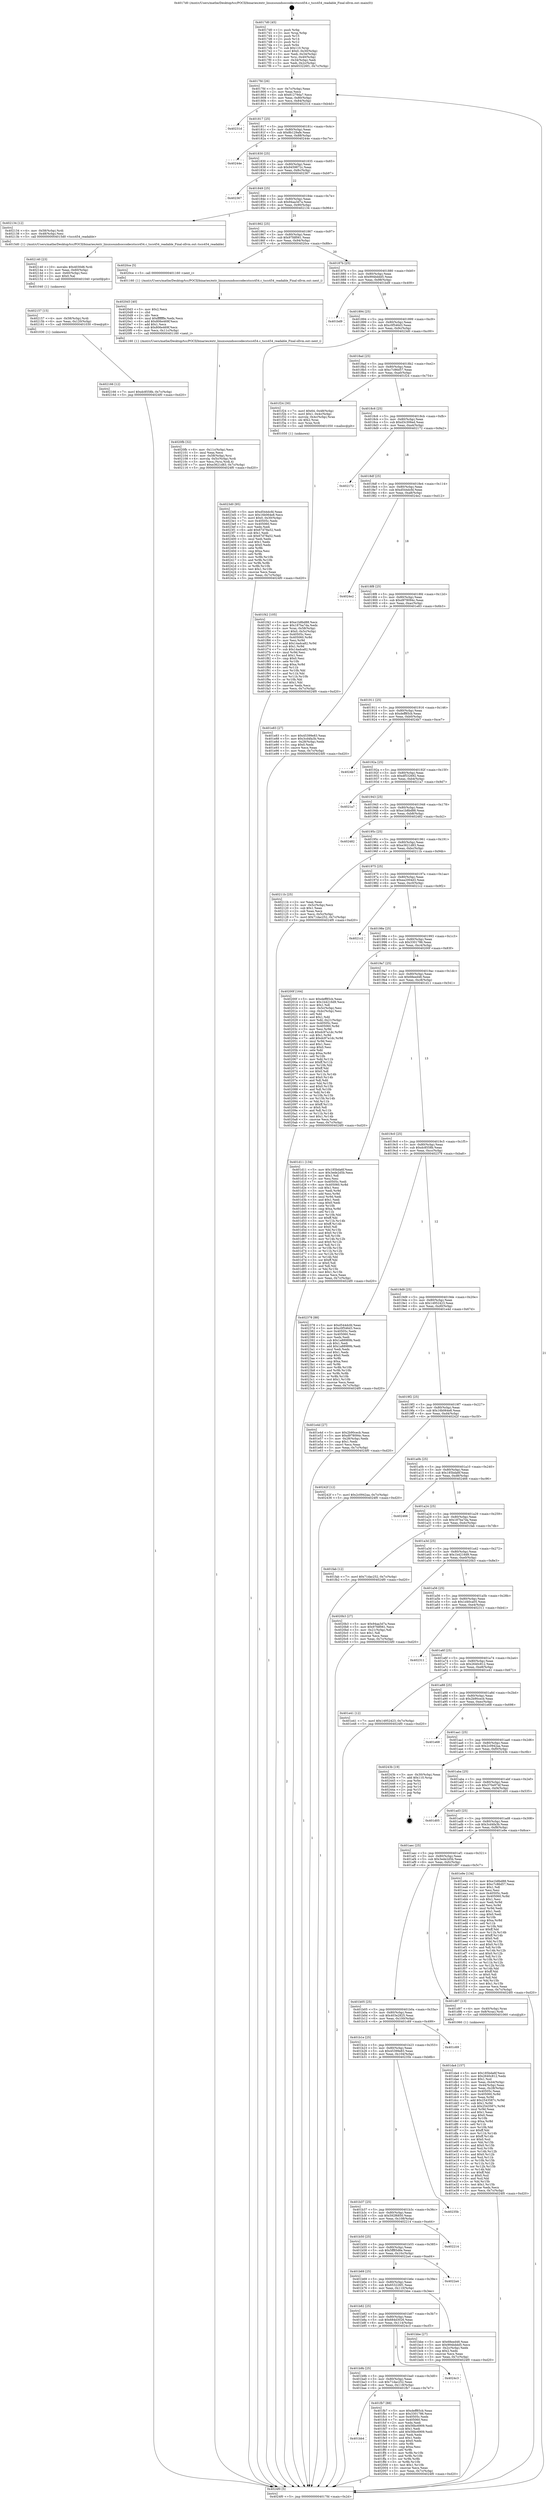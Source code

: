 digraph "0x4017d0" {
  label = "0x4017d0 (/mnt/c/Users/mathe/Desktop/tcc/POCII/binaries/extr_linuxsoundsoccodecstscs454.c_tscs454_readable_Final-ollvm.out::main(0))"
  labelloc = "t"
  node[shape=record]

  Entry [label="",width=0.3,height=0.3,shape=circle,fillcolor=black,style=filled]
  "0x4017fd" [label="{
     0x4017fd [26]\l
     | [instrs]\l
     &nbsp;&nbsp;0x4017fd \<+3\>: mov -0x7c(%rbp),%eax\l
     &nbsp;&nbsp;0x401800 \<+2\>: mov %eax,%ecx\l
     &nbsp;&nbsp;0x401802 \<+6\>: sub $0x81279da7,%ecx\l
     &nbsp;&nbsp;0x401808 \<+3\>: mov %eax,-0x80(%rbp)\l
     &nbsp;&nbsp;0x40180b \<+6\>: mov %ecx,-0x84(%rbp)\l
     &nbsp;&nbsp;0x401811 \<+6\>: je 000000000040231d \<main+0xb4d\>\l
  }"]
  "0x40231d" [label="{
     0x40231d\l
  }", style=dashed]
  "0x401817" [label="{
     0x401817 [25]\l
     | [instrs]\l
     &nbsp;&nbsp;0x401817 \<+5\>: jmp 000000000040181c \<main+0x4c\>\l
     &nbsp;&nbsp;0x40181c \<+3\>: mov -0x80(%rbp),%eax\l
     &nbsp;&nbsp;0x40181f \<+5\>: sub $0x8b129afe,%eax\l
     &nbsp;&nbsp;0x401824 \<+6\>: mov %eax,-0x88(%rbp)\l
     &nbsp;&nbsp;0x40182a \<+6\>: je 000000000040244e \<main+0xc7e\>\l
  }"]
  Exit [label="",width=0.3,height=0.3,shape=circle,fillcolor=black,style=filled,peripheries=2]
  "0x40244e" [label="{
     0x40244e\l
  }", style=dashed]
  "0x401830" [label="{
     0x401830 [25]\l
     | [instrs]\l
     &nbsp;&nbsp;0x401830 \<+5\>: jmp 0000000000401835 \<main+0x65\>\l
     &nbsp;&nbsp;0x401835 \<+3\>: mov -0x80(%rbp),%eax\l
     &nbsp;&nbsp;0x401838 \<+5\>: sub $0x9459872c,%eax\l
     &nbsp;&nbsp;0x40183d \<+6\>: mov %eax,-0x8c(%rbp)\l
     &nbsp;&nbsp;0x401843 \<+6\>: je 0000000000402367 \<main+0xb97\>\l
  }"]
  "0x402166" [label="{
     0x402166 [12]\l
     | [instrs]\l
     &nbsp;&nbsp;0x402166 \<+7\>: movl $0xdc8558b,-0x7c(%rbp)\l
     &nbsp;&nbsp;0x40216d \<+5\>: jmp 00000000004024f0 \<main+0xd20\>\l
  }"]
  "0x402367" [label="{
     0x402367\l
  }", style=dashed]
  "0x401849" [label="{
     0x401849 [25]\l
     | [instrs]\l
     &nbsp;&nbsp;0x401849 \<+5\>: jmp 000000000040184e \<main+0x7e\>\l
     &nbsp;&nbsp;0x40184e \<+3\>: mov -0x80(%rbp),%eax\l
     &nbsp;&nbsp;0x401851 \<+5\>: sub $0x94aa3d7a,%eax\l
     &nbsp;&nbsp;0x401856 \<+6\>: mov %eax,-0x90(%rbp)\l
     &nbsp;&nbsp;0x40185c \<+6\>: je 0000000000402134 \<main+0x964\>\l
  }"]
  "0x402157" [label="{
     0x402157 [15]\l
     | [instrs]\l
     &nbsp;&nbsp;0x402157 \<+4\>: mov -0x58(%rbp),%rdi\l
     &nbsp;&nbsp;0x40215b \<+6\>: mov %eax,-0x120(%rbp)\l
     &nbsp;&nbsp;0x402161 \<+5\>: call 0000000000401030 \<free@plt\>\l
     | [calls]\l
     &nbsp;&nbsp;0x401030 \{1\} (unknown)\l
  }"]
  "0x402134" [label="{
     0x402134 [12]\l
     | [instrs]\l
     &nbsp;&nbsp;0x402134 \<+4\>: mov -0x58(%rbp),%rdi\l
     &nbsp;&nbsp;0x402138 \<+3\>: mov -0x48(%rbp),%esi\l
     &nbsp;&nbsp;0x40213b \<+5\>: call 00000000004015d0 \<tscs454_readable\>\l
     | [calls]\l
     &nbsp;&nbsp;0x4015d0 \{1\} (/mnt/c/Users/mathe/Desktop/tcc/POCII/binaries/extr_linuxsoundsoccodecstscs454.c_tscs454_readable_Final-ollvm.out::tscs454_readable)\l
  }"]
  "0x401862" [label="{
     0x401862 [25]\l
     | [instrs]\l
     &nbsp;&nbsp;0x401862 \<+5\>: jmp 0000000000401867 \<main+0x97\>\l
     &nbsp;&nbsp;0x401867 \<+3\>: mov -0x80(%rbp),%eax\l
     &nbsp;&nbsp;0x40186a \<+5\>: sub $0x97fdf061,%eax\l
     &nbsp;&nbsp;0x40186f \<+6\>: mov %eax,-0x94(%rbp)\l
     &nbsp;&nbsp;0x401875 \<+6\>: je 00000000004020ce \<main+0x8fe\>\l
  }"]
  "0x402140" [label="{
     0x402140 [23]\l
     | [instrs]\l
     &nbsp;&nbsp;0x402140 \<+10\>: movabs $0x4030d6,%rdi\l
     &nbsp;&nbsp;0x40214a \<+3\>: mov %eax,-0x60(%rbp)\l
     &nbsp;&nbsp;0x40214d \<+3\>: mov -0x60(%rbp),%esi\l
     &nbsp;&nbsp;0x402150 \<+2\>: mov $0x0,%al\l
     &nbsp;&nbsp;0x402152 \<+5\>: call 0000000000401040 \<printf@plt\>\l
     | [calls]\l
     &nbsp;&nbsp;0x401040 \{1\} (unknown)\l
  }"]
  "0x4020ce" [label="{
     0x4020ce [5]\l
     | [instrs]\l
     &nbsp;&nbsp;0x4020ce \<+5\>: call 0000000000401160 \<next_i\>\l
     | [calls]\l
     &nbsp;&nbsp;0x401160 \{1\} (/mnt/c/Users/mathe/Desktop/tcc/POCII/binaries/extr_linuxsoundsoccodecstscs454.c_tscs454_readable_Final-ollvm.out::next_i)\l
  }"]
  "0x40187b" [label="{
     0x40187b [25]\l
     | [instrs]\l
     &nbsp;&nbsp;0x40187b \<+5\>: jmp 0000000000401880 \<main+0xb0\>\l
     &nbsp;&nbsp;0x401880 \<+3\>: mov -0x80(%rbp),%eax\l
     &nbsp;&nbsp;0x401883 \<+5\>: sub $0x994bddd5,%eax\l
     &nbsp;&nbsp;0x401888 \<+6\>: mov %eax,-0x98(%rbp)\l
     &nbsp;&nbsp;0x40188e \<+6\>: je 0000000000401bd9 \<main+0x409\>\l
  }"]
  "0x4020fb" [label="{
     0x4020fb [32]\l
     | [instrs]\l
     &nbsp;&nbsp;0x4020fb \<+6\>: mov -0x11c(%rbp),%ecx\l
     &nbsp;&nbsp;0x402101 \<+3\>: imul %eax,%ecx\l
     &nbsp;&nbsp;0x402104 \<+4\>: mov -0x58(%rbp),%rsi\l
     &nbsp;&nbsp;0x402108 \<+4\>: movslq -0x5c(%rbp),%rdi\l
     &nbsp;&nbsp;0x40210c \<+3\>: mov %ecx,(%rsi,%rdi,4)\l
     &nbsp;&nbsp;0x40210f \<+7\>: movl $0xe3621d83,-0x7c(%rbp)\l
     &nbsp;&nbsp;0x402116 \<+5\>: jmp 00000000004024f0 \<main+0xd20\>\l
  }"]
  "0x401bd9" [label="{
     0x401bd9\l
  }", style=dashed]
  "0x401894" [label="{
     0x401894 [25]\l
     | [instrs]\l
     &nbsp;&nbsp;0x401894 \<+5\>: jmp 0000000000401899 \<main+0xc9\>\l
     &nbsp;&nbsp;0x401899 \<+3\>: mov -0x80(%rbp),%eax\l
     &nbsp;&nbsp;0x40189c \<+5\>: sub $0xc0f546d3,%eax\l
     &nbsp;&nbsp;0x4018a1 \<+6\>: mov %eax,-0x9c(%rbp)\l
     &nbsp;&nbsp;0x4018a7 \<+6\>: je 00000000004023d0 \<main+0xc00\>\l
  }"]
  "0x4020d3" [label="{
     0x4020d3 [40]\l
     | [instrs]\l
     &nbsp;&nbsp;0x4020d3 \<+5\>: mov $0x2,%ecx\l
     &nbsp;&nbsp;0x4020d8 \<+1\>: cltd\l
     &nbsp;&nbsp;0x4020d9 \<+2\>: idiv %ecx\l
     &nbsp;&nbsp;0x4020db \<+6\>: imul $0xfffffffe,%edx,%ecx\l
     &nbsp;&nbsp;0x4020e1 \<+6\>: add $0x806e469f,%ecx\l
     &nbsp;&nbsp;0x4020e7 \<+3\>: add $0x1,%ecx\l
     &nbsp;&nbsp;0x4020ea \<+6\>: sub $0x806e469f,%ecx\l
     &nbsp;&nbsp;0x4020f0 \<+6\>: mov %ecx,-0x11c(%rbp)\l
     &nbsp;&nbsp;0x4020f6 \<+5\>: call 0000000000401160 \<next_i\>\l
     | [calls]\l
     &nbsp;&nbsp;0x401160 \{1\} (/mnt/c/Users/mathe/Desktop/tcc/POCII/binaries/extr_linuxsoundsoccodecstscs454.c_tscs454_readable_Final-ollvm.out::next_i)\l
  }"]
  "0x4023d0" [label="{
     0x4023d0 [95]\l
     | [instrs]\l
     &nbsp;&nbsp;0x4023d0 \<+5\>: mov $0xd544dcfd,%eax\l
     &nbsp;&nbsp;0x4023d5 \<+5\>: mov $0x16b064e8,%ecx\l
     &nbsp;&nbsp;0x4023da \<+7\>: movl $0x0,-0x30(%rbp)\l
     &nbsp;&nbsp;0x4023e1 \<+7\>: mov 0x40505c,%edx\l
     &nbsp;&nbsp;0x4023e8 \<+7\>: mov 0x405060,%esi\l
     &nbsp;&nbsp;0x4023ef \<+2\>: mov %edx,%edi\l
     &nbsp;&nbsp;0x4023f1 \<+6\>: add $0x67d78a52,%edi\l
     &nbsp;&nbsp;0x4023f7 \<+3\>: sub $0x1,%edi\l
     &nbsp;&nbsp;0x4023fa \<+6\>: sub $0x67d78a52,%edi\l
     &nbsp;&nbsp;0x402400 \<+3\>: imul %edi,%edx\l
     &nbsp;&nbsp;0x402403 \<+3\>: and $0x1,%edx\l
     &nbsp;&nbsp;0x402406 \<+3\>: cmp $0x0,%edx\l
     &nbsp;&nbsp;0x402409 \<+4\>: sete %r8b\l
     &nbsp;&nbsp;0x40240d \<+3\>: cmp $0xa,%esi\l
     &nbsp;&nbsp;0x402410 \<+4\>: setl %r9b\l
     &nbsp;&nbsp;0x402414 \<+3\>: mov %r8b,%r10b\l
     &nbsp;&nbsp;0x402417 \<+3\>: and %r9b,%r10b\l
     &nbsp;&nbsp;0x40241a \<+3\>: xor %r9b,%r8b\l
     &nbsp;&nbsp;0x40241d \<+3\>: or %r8b,%r10b\l
     &nbsp;&nbsp;0x402420 \<+4\>: test $0x1,%r10b\l
     &nbsp;&nbsp;0x402424 \<+3\>: cmovne %ecx,%eax\l
     &nbsp;&nbsp;0x402427 \<+3\>: mov %eax,-0x7c(%rbp)\l
     &nbsp;&nbsp;0x40242a \<+5\>: jmp 00000000004024f0 \<main+0xd20\>\l
  }"]
  "0x4018ad" [label="{
     0x4018ad [25]\l
     | [instrs]\l
     &nbsp;&nbsp;0x4018ad \<+5\>: jmp 00000000004018b2 \<main+0xe2\>\l
     &nbsp;&nbsp;0x4018b2 \<+3\>: mov -0x80(%rbp),%eax\l
     &nbsp;&nbsp;0x4018b5 \<+5\>: sub $0xc7c86d57,%eax\l
     &nbsp;&nbsp;0x4018ba \<+6\>: mov %eax,-0xa0(%rbp)\l
     &nbsp;&nbsp;0x4018c0 \<+6\>: je 0000000000401f24 \<main+0x754\>\l
  }"]
  "0x401bb4" [label="{
     0x401bb4\l
  }", style=dashed]
  "0x401f24" [label="{
     0x401f24 [30]\l
     | [instrs]\l
     &nbsp;&nbsp;0x401f24 \<+7\>: movl $0x64,-0x48(%rbp)\l
     &nbsp;&nbsp;0x401f2b \<+7\>: movl $0x1,-0x4c(%rbp)\l
     &nbsp;&nbsp;0x401f32 \<+4\>: movslq -0x4c(%rbp),%rax\l
     &nbsp;&nbsp;0x401f36 \<+4\>: shl $0x2,%rax\l
     &nbsp;&nbsp;0x401f3a \<+3\>: mov %rax,%rdi\l
     &nbsp;&nbsp;0x401f3d \<+5\>: call 0000000000401050 \<malloc@plt\>\l
     | [calls]\l
     &nbsp;&nbsp;0x401050 \{1\} (unknown)\l
  }"]
  "0x4018c6" [label="{
     0x4018c6 [25]\l
     | [instrs]\l
     &nbsp;&nbsp;0x4018c6 \<+5\>: jmp 00000000004018cb \<main+0xfb\>\l
     &nbsp;&nbsp;0x4018cb \<+3\>: mov -0x80(%rbp),%eax\l
     &nbsp;&nbsp;0x4018ce \<+5\>: sub $0xd3c306ed,%eax\l
     &nbsp;&nbsp;0x4018d3 \<+6\>: mov %eax,-0xa4(%rbp)\l
     &nbsp;&nbsp;0x4018d9 \<+6\>: je 0000000000402172 \<main+0x9a2\>\l
  }"]
  "0x401fb7" [label="{
     0x401fb7 [88]\l
     | [instrs]\l
     &nbsp;&nbsp;0x401fb7 \<+5\>: mov $0xdeff85cb,%eax\l
     &nbsp;&nbsp;0x401fbc \<+5\>: mov $0x3301786,%ecx\l
     &nbsp;&nbsp;0x401fc1 \<+7\>: mov 0x40505c,%edx\l
     &nbsp;&nbsp;0x401fc8 \<+7\>: mov 0x405060,%esi\l
     &nbsp;&nbsp;0x401fcf \<+2\>: mov %edx,%edi\l
     &nbsp;&nbsp;0x401fd1 \<+6\>: sub $0x56bc6909,%edi\l
     &nbsp;&nbsp;0x401fd7 \<+3\>: sub $0x1,%edi\l
     &nbsp;&nbsp;0x401fda \<+6\>: add $0x56bc6909,%edi\l
     &nbsp;&nbsp;0x401fe0 \<+3\>: imul %edi,%edx\l
     &nbsp;&nbsp;0x401fe3 \<+3\>: and $0x1,%edx\l
     &nbsp;&nbsp;0x401fe6 \<+3\>: cmp $0x0,%edx\l
     &nbsp;&nbsp;0x401fe9 \<+4\>: sete %r8b\l
     &nbsp;&nbsp;0x401fed \<+3\>: cmp $0xa,%esi\l
     &nbsp;&nbsp;0x401ff0 \<+4\>: setl %r9b\l
     &nbsp;&nbsp;0x401ff4 \<+3\>: mov %r8b,%r10b\l
     &nbsp;&nbsp;0x401ff7 \<+3\>: and %r9b,%r10b\l
     &nbsp;&nbsp;0x401ffa \<+3\>: xor %r9b,%r8b\l
     &nbsp;&nbsp;0x401ffd \<+3\>: or %r8b,%r10b\l
     &nbsp;&nbsp;0x402000 \<+4\>: test $0x1,%r10b\l
     &nbsp;&nbsp;0x402004 \<+3\>: cmovne %ecx,%eax\l
     &nbsp;&nbsp;0x402007 \<+3\>: mov %eax,-0x7c(%rbp)\l
     &nbsp;&nbsp;0x40200a \<+5\>: jmp 00000000004024f0 \<main+0xd20\>\l
  }"]
  "0x402172" [label="{
     0x402172\l
  }", style=dashed]
  "0x4018df" [label="{
     0x4018df [25]\l
     | [instrs]\l
     &nbsp;&nbsp;0x4018df \<+5\>: jmp 00000000004018e4 \<main+0x114\>\l
     &nbsp;&nbsp;0x4018e4 \<+3\>: mov -0x80(%rbp),%eax\l
     &nbsp;&nbsp;0x4018e7 \<+5\>: sub $0xd544dcfd,%eax\l
     &nbsp;&nbsp;0x4018ec \<+6\>: mov %eax,-0xa8(%rbp)\l
     &nbsp;&nbsp;0x4018f2 \<+6\>: je 00000000004024e2 \<main+0xd12\>\l
  }"]
  "0x401b9b" [label="{
     0x401b9b [25]\l
     | [instrs]\l
     &nbsp;&nbsp;0x401b9b \<+5\>: jmp 0000000000401ba0 \<main+0x3d0\>\l
     &nbsp;&nbsp;0x401ba0 \<+3\>: mov -0x80(%rbp),%eax\l
     &nbsp;&nbsp;0x401ba3 \<+5\>: sub $0x71dac252,%eax\l
     &nbsp;&nbsp;0x401ba8 \<+6\>: mov %eax,-0x118(%rbp)\l
     &nbsp;&nbsp;0x401bae \<+6\>: je 0000000000401fb7 \<main+0x7e7\>\l
  }"]
  "0x4024e2" [label="{
     0x4024e2\l
  }", style=dashed]
  "0x4018f8" [label="{
     0x4018f8 [25]\l
     | [instrs]\l
     &nbsp;&nbsp;0x4018f8 \<+5\>: jmp 00000000004018fd \<main+0x12d\>\l
     &nbsp;&nbsp;0x4018fd \<+3\>: mov -0x80(%rbp),%eax\l
     &nbsp;&nbsp;0x401900 \<+5\>: sub $0xd978094c,%eax\l
     &nbsp;&nbsp;0x401905 \<+6\>: mov %eax,-0xac(%rbp)\l
     &nbsp;&nbsp;0x40190b \<+6\>: je 0000000000401e83 \<main+0x6b3\>\l
  }"]
  "0x4024c3" [label="{
     0x4024c3\l
  }", style=dashed]
  "0x401e83" [label="{
     0x401e83 [27]\l
     | [instrs]\l
     &nbsp;&nbsp;0x401e83 \<+5\>: mov $0x45399e83,%eax\l
     &nbsp;&nbsp;0x401e88 \<+5\>: mov $0x3cd4fa3b,%ecx\l
     &nbsp;&nbsp;0x401e8d \<+3\>: mov -0x28(%rbp),%edx\l
     &nbsp;&nbsp;0x401e90 \<+3\>: cmp $0x0,%edx\l
     &nbsp;&nbsp;0x401e93 \<+3\>: cmove %ecx,%eax\l
     &nbsp;&nbsp;0x401e96 \<+3\>: mov %eax,-0x7c(%rbp)\l
     &nbsp;&nbsp;0x401e99 \<+5\>: jmp 00000000004024f0 \<main+0xd20\>\l
  }"]
  "0x401911" [label="{
     0x401911 [25]\l
     | [instrs]\l
     &nbsp;&nbsp;0x401911 \<+5\>: jmp 0000000000401916 \<main+0x146\>\l
     &nbsp;&nbsp;0x401916 \<+3\>: mov -0x80(%rbp),%eax\l
     &nbsp;&nbsp;0x401919 \<+5\>: sub $0xdeff85cb,%eax\l
     &nbsp;&nbsp;0x40191e \<+6\>: mov %eax,-0xb0(%rbp)\l
     &nbsp;&nbsp;0x401924 \<+6\>: je 00000000004024b7 \<main+0xce7\>\l
  }"]
  "0x401f42" [label="{
     0x401f42 [105]\l
     | [instrs]\l
     &nbsp;&nbsp;0x401f42 \<+5\>: mov $0xe1b8bd88,%ecx\l
     &nbsp;&nbsp;0x401f47 \<+5\>: mov $0x187ba7da,%edx\l
     &nbsp;&nbsp;0x401f4c \<+4\>: mov %rax,-0x58(%rbp)\l
     &nbsp;&nbsp;0x401f50 \<+7\>: movl $0x0,-0x5c(%rbp)\l
     &nbsp;&nbsp;0x401f57 \<+7\>: mov 0x40505c,%esi\l
     &nbsp;&nbsp;0x401f5e \<+8\>: mov 0x405060,%r8d\l
     &nbsp;&nbsp;0x401f66 \<+3\>: mov %esi,%r9d\l
     &nbsp;&nbsp;0x401f69 \<+7\>: add $0x14adca82,%r9d\l
     &nbsp;&nbsp;0x401f70 \<+4\>: sub $0x1,%r9d\l
     &nbsp;&nbsp;0x401f74 \<+7\>: sub $0x14adca82,%r9d\l
     &nbsp;&nbsp;0x401f7b \<+4\>: imul %r9d,%esi\l
     &nbsp;&nbsp;0x401f7f \<+3\>: and $0x1,%esi\l
     &nbsp;&nbsp;0x401f82 \<+3\>: cmp $0x0,%esi\l
     &nbsp;&nbsp;0x401f85 \<+4\>: sete %r10b\l
     &nbsp;&nbsp;0x401f89 \<+4\>: cmp $0xa,%r8d\l
     &nbsp;&nbsp;0x401f8d \<+4\>: setl %r11b\l
     &nbsp;&nbsp;0x401f91 \<+3\>: mov %r10b,%bl\l
     &nbsp;&nbsp;0x401f94 \<+3\>: and %r11b,%bl\l
     &nbsp;&nbsp;0x401f97 \<+3\>: xor %r11b,%r10b\l
     &nbsp;&nbsp;0x401f9a \<+3\>: or %r10b,%bl\l
     &nbsp;&nbsp;0x401f9d \<+3\>: test $0x1,%bl\l
     &nbsp;&nbsp;0x401fa0 \<+3\>: cmovne %edx,%ecx\l
     &nbsp;&nbsp;0x401fa3 \<+3\>: mov %ecx,-0x7c(%rbp)\l
     &nbsp;&nbsp;0x401fa6 \<+5\>: jmp 00000000004024f0 \<main+0xd20\>\l
  }"]
  "0x4024b7" [label="{
     0x4024b7\l
  }", style=dashed]
  "0x40192a" [label="{
     0x40192a [25]\l
     | [instrs]\l
     &nbsp;&nbsp;0x40192a \<+5\>: jmp 000000000040192f \<main+0x15f\>\l
     &nbsp;&nbsp;0x40192f \<+3\>: mov -0x80(%rbp),%eax\l
     &nbsp;&nbsp;0x401932 \<+5\>: sub $0xdf532692,%eax\l
     &nbsp;&nbsp;0x401937 \<+6\>: mov %eax,-0xb4(%rbp)\l
     &nbsp;&nbsp;0x40193d \<+6\>: je 00000000004021a7 \<main+0x9d7\>\l
  }"]
  "0x401da4" [label="{
     0x401da4 [157]\l
     | [instrs]\l
     &nbsp;&nbsp;0x401da4 \<+5\>: mov $0x185bda6f,%ecx\l
     &nbsp;&nbsp;0x401da9 \<+5\>: mov $0x2640c812,%edx\l
     &nbsp;&nbsp;0x401dae \<+3\>: mov $0x1,%sil\l
     &nbsp;&nbsp;0x401db1 \<+3\>: mov %eax,-0x44(%rbp)\l
     &nbsp;&nbsp;0x401db4 \<+3\>: mov -0x44(%rbp),%eax\l
     &nbsp;&nbsp;0x401db7 \<+3\>: mov %eax,-0x28(%rbp)\l
     &nbsp;&nbsp;0x401dba \<+7\>: mov 0x40505c,%eax\l
     &nbsp;&nbsp;0x401dc1 \<+8\>: mov 0x405060,%r8d\l
     &nbsp;&nbsp;0x401dc9 \<+3\>: mov %eax,%r9d\l
     &nbsp;&nbsp;0x401dcc \<+7\>: add $0x2543587c,%r9d\l
     &nbsp;&nbsp;0x401dd3 \<+4\>: sub $0x1,%r9d\l
     &nbsp;&nbsp;0x401dd7 \<+7\>: sub $0x2543587c,%r9d\l
     &nbsp;&nbsp;0x401dde \<+4\>: imul %r9d,%eax\l
     &nbsp;&nbsp;0x401de2 \<+3\>: and $0x1,%eax\l
     &nbsp;&nbsp;0x401de5 \<+3\>: cmp $0x0,%eax\l
     &nbsp;&nbsp;0x401de8 \<+4\>: sete %r10b\l
     &nbsp;&nbsp;0x401dec \<+4\>: cmp $0xa,%r8d\l
     &nbsp;&nbsp;0x401df0 \<+4\>: setl %r11b\l
     &nbsp;&nbsp;0x401df4 \<+3\>: mov %r10b,%bl\l
     &nbsp;&nbsp;0x401df7 \<+3\>: xor $0xff,%bl\l
     &nbsp;&nbsp;0x401dfa \<+3\>: mov %r11b,%r14b\l
     &nbsp;&nbsp;0x401dfd \<+4\>: xor $0xff,%r14b\l
     &nbsp;&nbsp;0x401e01 \<+4\>: xor $0x0,%sil\l
     &nbsp;&nbsp;0x401e05 \<+3\>: mov %bl,%r15b\l
     &nbsp;&nbsp;0x401e08 \<+4\>: and $0x0,%r15b\l
     &nbsp;&nbsp;0x401e0c \<+3\>: and %sil,%r10b\l
     &nbsp;&nbsp;0x401e0f \<+3\>: mov %r14b,%r12b\l
     &nbsp;&nbsp;0x401e12 \<+4\>: and $0x0,%r12b\l
     &nbsp;&nbsp;0x401e16 \<+3\>: and %sil,%r11b\l
     &nbsp;&nbsp;0x401e19 \<+3\>: or %r10b,%r15b\l
     &nbsp;&nbsp;0x401e1c \<+3\>: or %r11b,%r12b\l
     &nbsp;&nbsp;0x401e1f \<+3\>: xor %r12b,%r15b\l
     &nbsp;&nbsp;0x401e22 \<+3\>: or %r14b,%bl\l
     &nbsp;&nbsp;0x401e25 \<+3\>: xor $0xff,%bl\l
     &nbsp;&nbsp;0x401e28 \<+4\>: or $0x0,%sil\l
     &nbsp;&nbsp;0x401e2c \<+3\>: and %sil,%bl\l
     &nbsp;&nbsp;0x401e2f \<+3\>: or %bl,%r15b\l
     &nbsp;&nbsp;0x401e32 \<+4\>: test $0x1,%r15b\l
     &nbsp;&nbsp;0x401e36 \<+3\>: cmovne %edx,%ecx\l
     &nbsp;&nbsp;0x401e39 \<+3\>: mov %ecx,-0x7c(%rbp)\l
     &nbsp;&nbsp;0x401e3c \<+5\>: jmp 00000000004024f0 \<main+0xd20\>\l
  }"]
  "0x4021a7" [label="{
     0x4021a7\l
  }", style=dashed]
  "0x401943" [label="{
     0x401943 [25]\l
     | [instrs]\l
     &nbsp;&nbsp;0x401943 \<+5\>: jmp 0000000000401948 \<main+0x178\>\l
     &nbsp;&nbsp;0x401948 \<+3\>: mov -0x80(%rbp),%eax\l
     &nbsp;&nbsp;0x40194b \<+5\>: sub $0xe1b8bd88,%eax\l
     &nbsp;&nbsp;0x401950 \<+6\>: mov %eax,-0xb8(%rbp)\l
     &nbsp;&nbsp;0x401956 \<+6\>: je 0000000000402482 \<main+0xcb2\>\l
  }"]
  "0x4017d0" [label="{
     0x4017d0 [45]\l
     | [instrs]\l
     &nbsp;&nbsp;0x4017d0 \<+1\>: push %rbp\l
     &nbsp;&nbsp;0x4017d1 \<+3\>: mov %rsp,%rbp\l
     &nbsp;&nbsp;0x4017d4 \<+2\>: push %r15\l
     &nbsp;&nbsp;0x4017d6 \<+2\>: push %r14\l
     &nbsp;&nbsp;0x4017d8 \<+2\>: push %r12\l
     &nbsp;&nbsp;0x4017da \<+1\>: push %rbx\l
     &nbsp;&nbsp;0x4017db \<+7\>: sub $0x110,%rsp\l
     &nbsp;&nbsp;0x4017e2 \<+7\>: movl $0x0,-0x30(%rbp)\l
     &nbsp;&nbsp;0x4017e9 \<+3\>: mov %edi,-0x34(%rbp)\l
     &nbsp;&nbsp;0x4017ec \<+4\>: mov %rsi,-0x40(%rbp)\l
     &nbsp;&nbsp;0x4017f0 \<+3\>: mov -0x34(%rbp),%edi\l
     &nbsp;&nbsp;0x4017f3 \<+3\>: mov %edi,-0x2c(%rbp)\l
     &nbsp;&nbsp;0x4017f6 \<+7\>: movl $0x653226f1,-0x7c(%rbp)\l
  }"]
  "0x402482" [label="{
     0x402482\l
  }", style=dashed]
  "0x40195c" [label="{
     0x40195c [25]\l
     | [instrs]\l
     &nbsp;&nbsp;0x40195c \<+5\>: jmp 0000000000401961 \<main+0x191\>\l
     &nbsp;&nbsp;0x401961 \<+3\>: mov -0x80(%rbp),%eax\l
     &nbsp;&nbsp;0x401964 \<+5\>: sub $0xe3621d83,%eax\l
     &nbsp;&nbsp;0x401969 \<+6\>: mov %eax,-0xbc(%rbp)\l
     &nbsp;&nbsp;0x40196f \<+6\>: je 000000000040211b \<main+0x94b\>\l
  }"]
  "0x4024f0" [label="{
     0x4024f0 [5]\l
     | [instrs]\l
     &nbsp;&nbsp;0x4024f0 \<+5\>: jmp 00000000004017fd \<main+0x2d\>\l
  }"]
  "0x40211b" [label="{
     0x40211b [25]\l
     | [instrs]\l
     &nbsp;&nbsp;0x40211b \<+2\>: xor %eax,%eax\l
     &nbsp;&nbsp;0x40211d \<+3\>: mov -0x5c(%rbp),%ecx\l
     &nbsp;&nbsp;0x402120 \<+3\>: sub $0x1,%eax\l
     &nbsp;&nbsp;0x402123 \<+2\>: sub %eax,%ecx\l
     &nbsp;&nbsp;0x402125 \<+3\>: mov %ecx,-0x5c(%rbp)\l
     &nbsp;&nbsp;0x402128 \<+7\>: movl $0x71dac252,-0x7c(%rbp)\l
     &nbsp;&nbsp;0x40212f \<+5\>: jmp 00000000004024f0 \<main+0xd20\>\l
  }"]
  "0x401975" [label="{
     0x401975 [25]\l
     | [instrs]\l
     &nbsp;&nbsp;0x401975 \<+5\>: jmp 000000000040197a \<main+0x1aa\>\l
     &nbsp;&nbsp;0x40197a \<+3\>: mov -0x80(%rbp),%eax\l
     &nbsp;&nbsp;0x40197d \<+5\>: sub $0xea2004d3,%eax\l
     &nbsp;&nbsp;0x401982 \<+6\>: mov %eax,-0xc0(%rbp)\l
     &nbsp;&nbsp;0x401988 \<+6\>: je 00000000004021c2 \<main+0x9f2\>\l
  }"]
  "0x401b82" [label="{
     0x401b82 [25]\l
     | [instrs]\l
     &nbsp;&nbsp;0x401b82 \<+5\>: jmp 0000000000401b87 \<main+0x3b7\>\l
     &nbsp;&nbsp;0x401b87 \<+3\>: mov -0x80(%rbp),%eax\l
     &nbsp;&nbsp;0x401b8a \<+5\>: sub $0x684d3026,%eax\l
     &nbsp;&nbsp;0x401b8f \<+6\>: mov %eax,-0x114(%rbp)\l
     &nbsp;&nbsp;0x401b95 \<+6\>: je 00000000004024c3 \<main+0xcf3\>\l
  }"]
  "0x4021c2" [label="{
     0x4021c2\l
  }", style=dashed]
  "0x40198e" [label="{
     0x40198e [25]\l
     | [instrs]\l
     &nbsp;&nbsp;0x40198e \<+5\>: jmp 0000000000401993 \<main+0x1c3\>\l
     &nbsp;&nbsp;0x401993 \<+3\>: mov -0x80(%rbp),%eax\l
     &nbsp;&nbsp;0x401996 \<+5\>: sub $0x3301786,%eax\l
     &nbsp;&nbsp;0x40199b \<+6\>: mov %eax,-0xc4(%rbp)\l
     &nbsp;&nbsp;0x4019a1 \<+6\>: je 000000000040200f \<main+0x83f\>\l
  }"]
  "0x401bbe" [label="{
     0x401bbe [27]\l
     | [instrs]\l
     &nbsp;&nbsp;0x401bbe \<+5\>: mov $0x68eed48,%eax\l
     &nbsp;&nbsp;0x401bc3 \<+5\>: mov $0x994bddd5,%ecx\l
     &nbsp;&nbsp;0x401bc8 \<+3\>: mov -0x2c(%rbp),%edx\l
     &nbsp;&nbsp;0x401bcb \<+3\>: cmp $0x2,%edx\l
     &nbsp;&nbsp;0x401bce \<+3\>: cmovne %ecx,%eax\l
     &nbsp;&nbsp;0x401bd1 \<+3\>: mov %eax,-0x7c(%rbp)\l
     &nbsp;&nbsp;0x401bd4 \<+5\>: jmp 00000000004024f0 \<main+0xd20\>\l
  }"]
  "0x40200f" [label="{
     0x40200f [164]\l
     | [instrs]\l
     &nbsp;&nbsp;0x40200f \<+5\>: mov $0xdeff85cb,%eax\l
     &nbsp;&nbsp;0x402014 \<+5\>: mov $0x1b4216d9,%ecx\l
     &nbsp;&nbsp;0x402019 \<+2\>: mov $0x1,%dl\l
     &nbsp;&nbsp;0x40201b \<+3\>: mov -0x5c(%rbp),%esi\l
     &nbsp;&nbsp;0x40201e \<+3\>: cmp -0x4c(%rbp),%esi\l
     &nbsp;&nbsp;0x402021 \<+4\>: setl %dil\l
     &nbsp;&nbsp;0x402025 \<+4\>: and $0x1,%dil\l
     &nbsp;&nbsp;0x402029 \<+4\>: mov %dil,-0x21(%rbp)\l
     &nbsp;&nbsp;0x40202d \<+7\>: mov 0x40505c,%esi\l
     &nbsp;&nbsp;0x402034 \<+8\>: mov 0x405060,%r8d\l
     &nbsp;&nbsp;0x40203c \<+3\>: mov %esi,%r9d\l
     &nbsp;&nbsp;0x40203f \<+7\>: sub $0xdc97a1dc,%r9d\l
     &nbsp;&nbsp;0x402046 \<+4\>: sub $0x1,%r9d\l
     &nbsp;&nbsp;0x40204a \<+7\>: add $0xdc97a1dc,%r9d\l
     &nbsp;&nbsp;0x402051 \<+4\>: imul %r9d,%esi\l
     &nbsp;&nbsp;0x402055 \<+3\>: and $0x1,%esi\l
     &nbsp;&nbsp;0x402058 \<+3\>: cmp $0x0,%esi\l
     &nbsp;&nbsp;0x40205b \<+4\>: sete %dil\l
     &nbsp;&nbsp;0x40205f \<+4\>: cmp $0xa,%r8d\l
     &nbsp;&nbsp;0x402063 \<+4\>: setl %r10b\l
     &nbsp;&nbsp;0x402067 \<+3\>: mov %dil,%r11b\l
     &nbsp;&nbsp;0x40206a \<+4\>: xor $0xff,%r11b\l
     &nbsp;&nbsp;0x40206e \<+3\>: mov %r10b,%bl\l
     &nbsp;&nbsp;0x402071 \<+3\>: xor $0xff,%bl\l
     &nbsp;&nbsp;0x402074 \<+3\>: xor $0x0,%dl\l
     &nbsp;&nbsp;0x402077 \<+3\>: mov %r11b,%r14b\l
     &nbsp;&nbsp;0x40207a \<+4\>: and $0x0,%r14b\l
     &nbsp;&nbsp;0x40207e \<+3\>: and %dl,%dil\l
     &nbsp;&nbsp;0x402081 \<+3\>: mov %bl,%r15b\l
     &nbsp;&nbsp;0x402084 \<+4\>: and $0x0,%r15b\l
     &nbsp;&nbsp;0x402088 \<+3\>: and %dl,%r10b\l
     &nbsp;&nbsp;0x40208b \<+3\>: or %dil,%r14b\l
     &nbsp;&nbsp;0x40208e \<+3\>: or %r10b,%r15b\l
     &nbsp;&nbsp;0x402091 \<+3\>: xor %r15b,%r14b\l
     &nbsp;&nbsp;0x402094 \<+3\>: or %bl,%r11b\l
     &nbsp;&nbsp;0x402097 \<+4\>: xor $0xff,%r11b\l
     &nbsp;&nbsp;0x40209b \<+3\>: or $0x0,%dl\l
     &nbsp;&nbsp;0x40209e \<+3\>: and %dl,%r11b\l
     &nbsp;&nbsp;0x4020a1 \<+3\>: or %r11b,%r14b\l
     &nbsp;&nbsp;0x4020a4 \<+4\>: test $0x1,%r14b\l
     &nbsp;&nbsp;0x4020a8 \<+3\>: cmovne %ecx,%eax\l
     &nbsp;&nbsp;0x4020ab \<+3\>: mov %eax,-0x7c(%rbp)\l
     &nbsp;&nbsp;0x4020ae \<+5\>: jmp 00000000004024f0 \<main+0xd20\>\l
  }"]
  "0x4019a7" [label="{
     0x4019a7 [25]\l
     | [instrs]\l
     &nbsp;&nbsp;0x4019a7 \<+5\>: jmp 00000000004019ac \<main+0x1dc\>\l
     &nbsp;&nbsp;0x4019ac \<+3\>: mov -0x80(%rbp),%eax\l
     &nbsp;&nbsp;0x4019af \<+5\>: sub $0x68eed48,%eax\l
     &nbsp;&nbsp;0x4019b4 \<+6\>: mov %eax,-0xc8(%rbp)\l
     &nbsp;&nbsp;0x4019ba \<+6\>: je 0000000000401d11 \<main+0x541\>\l
  }"]
  "0x401b69" [label="{
     0x401b69 [25]\l
     | [instrs]\l
     &nbsp;&nbsp;0x401b69 \<+5\>: jmp 0000000000401b6e \<main+0x39e\>\l
     &nbsp;&nbsp;0x401b6e \<+3\>: mov -0x80(%rbp),%eax\l
     &nbsp;&nbsp;0x401b71 \<+5\>: sub $0x653226f1,%eax\l
     &nbsp;&nbsp;0x401b76 \<+6\>: mov %eax,-0x110(%rbp)\l
     &nbsp;&nbsp;0x401b7c \<+6\>: je 0000000000401bbe \<main+0x3ee\>\l
  }"]
  "0x401d11" [label="{
     0x401d11 [134]\l
     | [instrs]\l
     &nbsp;&nbsp;0x401d11 \<+5\>: mov $0x185bda6f,%eax\l
     &nbsp;&nbsp;0x401d16 \<+5\>: mov $0x3ede2d5b,%ecx\l
     &nbsp;&nbsp;0x401d1b \<+2\>: mov $0x1,%dl\l
     &nbsp;&nbsp;0x401d1d \<+2\>: xor %esi,%esi\l
     &nbsp;&nbsp;0x401d1f \<+7\>: mov 0x40505c,%edi\l
     &nbsp;&nbsp;0x401d26 \<+8\>: mov 0x405060,%r8d\l
     &nbsp;&nbsp;0x401d2e \<+3\>: sub $0x1,%esi\l
     &nbsp;&nbsp;0x401d31 \<+3\>: mov %edi,%r9d\l
     &nbsp;&nbsp;0x401d34 \<+3\>: add %esi,%r9d\l
     &nbsp;&nbsp;0x401d37 \<+4\>: imul %r9d,%edi\l
     &nbsp;&nbsp;0x401d3b \<+3\>: and $0x1,%edi\l
     &nbsp;&nbsp;0x401d3e \<+3\>: cmp $0x0,%edi\l
     &nbsp;&nbsp;0x401d41 \<+4\>: sete %r10b\l
     &nbsp;&nbsp;0x401d45 \<+4\>: cmp $0xa,%r8d\l
     &nbsp;&nbsp;0x401d49 \<+4\>: setl %r11b\l
     &nbsp;&nbsp;0x401d4d \<+3\>: mov %r10b,%bl\l
     &nbsp;&nbsp;0x401d50 \<+3\>: xor $0xff,%bl\l
     &nbsp;&nbsp;0x401d53 \<+3\>: mov %r11b,%r14b\l
     &nbsp;&nbsp;0x401d56 \<+4\>: xor $0xff,%r14b\l
     &nbsp;&nbsp;0x401d5a \<+3\>: xor $0x0,%dl\l
     &nbsp;&nbsp;0x401d5d \<+3\>: mov %bl,%r15b\l
     &nbsp;&nbsp;0x401d60 \<+4\>: and $0x0,%r15b\l
     &nbsp;&nbsp;0x401d64 \<+3\>: and %dl,%r10b\l
     &nbsp;&nbsp;0x401d67 \<+3\>: mov %r14b,%r12b\l
     &nbsp;&nbsp;0x401d6a \<+4\>: and $0x0,%r12b\l
     &nbsp;&nbsp;0x401d6e \<+3\>: and %dl,%r11b\l
     &nbsp;&nbsp;0x401d71 \<+3\>: or %r10b,%r15b\l
     &nbsp;&nbsp;0x401d74 \<+3\>: or %r11b,%r12b\l
     &nbsp;&nbsp;0x401d77 \<+3\>: xor %r12b,%r15b\l
     &nbsp;&nbsp;0x401d7a \<+3\>: or %r14b,%bl\l
     &nbsp;&nbsp;0x401d7d \<+3\>: xor $0xff,%bl\l
     &nbsp;&nbsp;0x401d80 \<+3\>: or $0x0,%dl\l
     &nbsp;&nbsp;0x401d83 \<+2\>: and %dl,%bl\l
     &nbsp;&nbsp;0x401d85 \<+3\>: or %bl,%r15b\l
     &nbsp;&nbsp;0x401d88 \<+4\>: test $0x1,%r15b\l
     &nbsp;&nbsp;0x401d8c \<+3\>: cmovne %ecx,%eax\l
     &nbsp;&nbsp;0x401d8f \<+3\>: mov %eax,-0x7c(%rbp)\l
     &nbsp;&nbsp;0x401d92 \<+5\>: jmp 00000000004024f0 \<main+0xd20\>\l
  }"]
  "0x4019c0" [label="{
     0x4019c0 [25]\l
     | [instrs]\l
     &nbsp;&nbsp;0x4019c0 \<+5\>: jmp 00000000004019c5 \<main+0x1f5\>\l
     &nbsp;&nbsp;0x4019c5 \<+3\>: mov -0x80(%rbp),%eax\l
     &nbsp;&nbsp;0x4019c8 \<+5\>: sub $0xdc8558b,%eax\l
     &nbsp;&nbsp;0x4019cd \<+6\>: mov %eax,-0xcc(%rbp)\l
     &nbsp;&nbsp;0x4019d3 \<+6\>: je 0000000000402378 \<main+0xba8\>\l
  }"]
  "0x4022a4" [label="{
     0x4022a4\l
  }", style=dashed]
  "0x402378" [label="{
     0x402378 [88]\l
     | [instrs]\l
     &nbsp;&nbsp;0x402378 \<+5\>: mov $0xd544dcfd,%eax\l
     &nbsp;&nbsp;0x40237d \<+5\>: mov $0xc0f546d3,%ecx\l
     &nbsp;&nbsp;0x402382 \<+7\>: mov 0x40505c,%edx\l
     &nbsp;&nbsp;0x402389 \<+7\>: mov 0x405060,%esi\l
     &nbsp;&nbsp;0x402390 \<+2\>: mov %edx,%edi\l
     &nbsp;&nbsp;0x402392 \<+6\>: sub $0x1a88989b,%edi\l
     &nbsp;&nbsp;0x402398 \<+3\>: sub $0x1,%edi\l
     &nbsp;&nbsp;0x40239b \<+6\>: add $0x1a88989b,%edi\l
     &nbsp;&nbsp;0x4023a1 \<+3\>: imul %edi,%edx\l
     &nbsp;&nbsp;0x4023a4 \<+3\>: and $0x1,%edx\l
     &nbsp;&nbsp;0x4023a7 \<+3\>: cmp $0x0,%edx\l
     &nbsp;&nbsp;0x4023aa \<+4\>: sete %r8b\l
     &nbsp;&nbsp;0x4023ae \<+3\>: cmp $0xa,%esi\l
     &nbsp;&nbsp;0x4023b1 \<+4\>: setl %r9b\l
     &nbsp;&nbsp;0x4023b5 \<+3\>: mov %r8b,%r10b\l
     &nbsp;&nbsp;0x4023b8 \<+3\>: and %r9b,%r10b\l
     &nbsp;&nbsp;0x4023bb \<+3\>: xor %r9b,%r8b\l
     &nbsp;&nbsp;0x4023be \<+3\>: or %r8b,%r10b\l
     &nbsp;&nbsp;0x4023c1 \<+4\>: test $0x1,%r10b\l
     &nbsp;&nbsp;0x4023c5 \<+3\>: cmovne %ecx,%eax\l
     &nbsp;&nbsp;0x4023c8 \<+3\>: mov %eax,-0x7c(%rbp)\l
     &nbsp;&nbsp;0x4023cb \<+5\>: jmp 00000000004024f0 \<main+0xd20\>\l
  }"]
  "0x4019d9" [label="{
     0x4019d9 [25]\l
     | [instrs]\l
     &nbsp;&nbsp;0x4019d9 \<+5\>: jmp 00000000004019de \<main+0x20e\>\l
     &nbsp;&nbsp;0x4019de \<+3\>: mov -0x80(%rbp),%eax\l
     &nbsp;&nbsp;0x4019e1 \<+5\>: sub $0x14952423,%eax\l
     &nbsp;&nbsp;0x4019e6 \<+6\>: mov %eax,-0xd0(%rbp)\l
     &nbsp;&nbsp;0x4019ec \<+6\>: je 0000000000401e4d \<main+0x67d\>\l
  }"]
  "0x401b50" [label="{
     0x401b50 [25]\l
     | [instrs]\l
     &nbsp;&nbsp;0x401b50 \<+5\>: jmp 0000000000401b55 \<main+0x385\>\l
     &nbsp;&nbsp;0x401b55 \<+3\>: mov -0x80(%rbp),%eax\l
     &nbsp;&nbsp;0x401b58 \<+5\>: sub $0x5ff85d6e,%eax\l
     &nbsp;&nbsp;0x401b5d \<+6\>: mov %eax,-0x10c(%rbp)\l
     &nbsp;&nbsp;0x401b63 \<+6\>: je 00000000004022a4 \<main+0xad4\>\l
  }"]
  "0x401e4d" [label="{
     0x401e4d [27]\l
     | [instrs]\l
     &nbsp;&nbsp;0x401e4d \<+5\>: mov $0x2b90cecb,%eax\l
     &nbsp;&nbsp;0x401e52 \<+5\>: mov $0xd978094c,%ecx\l
     &nbsp;&nbsp;0x401e57 \<+3\>: mov -0x28(%rbp),%edx\l
     &nbsp;&nbsp;0x401e5a \<+3\>: cmp $0x1,%edx\l
     &nbsp;&nbsp;0x401e5d \<+3\>: cmovl %ecx,%eax\l
     &nbsp;&nbsp;0x401e60 \<+3\>: mov %eax,-0x7c(%rbp)\l
     &nbsp;&nbsp;0x401e63 \<+5\>: jmp 00000000004024f0 \<main+0xd20\>\l
  }"]
  "0x4019f2" [label="{
     0x4019f2 [25]\l
     | [instrs]\l
     &nbsp;&nbsp;0x4019f2 \<+5\>: jmp 00000000004019f7 \<main+0x227\>\l
     &nbsp;&nbsp;0x4019f7 \<+3\>: mov -0x80(%rbp),%eax\l
     &nbsp;&nbsp;0x4019fa \<+5\>: sub $0x16b064e8,%eax\l
     &nbsp;&nbsp;0x4019ff \<+6\>: mov %eax,-0xd4(%rbp)\l
     &nbsp;&nbsp;0x401a05 \<+6\>: je 000000000040242f \<main+0xc5f\>\l
  }"]
  "0x402214" [label="{
     0x402214\l
  }", style=dashed]
  "0x40242f" [label="{
     0x40242f [12]\l
     | [instrs]\l
     &nbsp;&nbsp;0x40242f \<+7\>: movl $0x2c0942aa,-0x7c(%rbp)\l
     &nbsp;&nbsp;0x402436 \<+5\>: jmp 00000000004024f0 \<main+0xd20\>\l
  }"]
  "0x401a0b" [label="{
     0x401a0b [25]\l
     | [instrs]\l
     &nbsp;&nbsp;0x401a0b \<+5\>: jmp 0000000000401a10 \<main+0x240\>\l
     &nbsp;&nbsp;0x401a10 \<+3\>: mov -0x80(%rbp),%eax\l
     &nbsp;&nbsp;0x401a13 \<+5\>: sub $0x185bda6f,%eax\l
     &nbsp;&nbsp;0x401a18 \<+6\>: mov %eax,-0xd8(%rbp)\l
     &nbsp;&nbsp;0x401a1e \<+6\>: je 0000000000402466 \<main+0xc96\>\l
  }"]
  "0x401b37" [label="{
     0x401b37 [25]\l
     | [instrs]\l
     &nbsp;&nbsp;0x401b37 \<+5\>: jmp 0000000000401b3c \<main+0x36c\>\l
     &nbsp;&nbsp;0x401b3c \<+3\>: mov -0x80(%rbp),%eax\l
     &nbsp;&nbsp;0x401b3f \<+5\>: sub $0x592f6850,%eax\l
     &nbsp;&nbsp;0x401b44 \<+6\>: mov %eax,-0x108(%rbp)\l
     &nbsp;&nbsp;0x401b4a \<+6\>: je 0000000000402214 \<main+0xa44\>\l
  }"]
  "0x402466" [label="{
     0x402466\l
  }", style=dashed]
  "0x401a24" [label="{
     0x401a24 [25]\l
     | [instrs]\l
     &nbsp;&nbsp;0x401a24 \<+5\>: jmp 0000000000401a29 \<main+0x259\>\l
     &nbsp;&nbsp;0x401a29 \<+3\>: mov -0x80(%rbp),%eax\l
     &nbsp;&nbsp;0x401a2c \<+5\>: sub $0x187ba7da,%eax\l
     &nbsp;&nbsp;0x401a31 \<+6\>: mov %eax,-0xdc(%rbp)\l
     &nbsp;&nbsp;0x401a37 \<+6\>: je 0000000000401fab \<main+0x7db\>\l
  }"]
  "0x40235b" [label="{
     0x40235b\l
  }", style=dashed]
  "0x401fab" [label="{
     0x401fab [12]\l
     | [instrs]\l
     &nbsp;&nbsp;0x401fab \<+7\>: movl $0x71dac252,-0x7c(%rbp)\l
     &nbsp;&nbsp;0x401fb2 \<+5\>: jmp 00000000004024f0 \<main+0xd20\>\l
  }"]
  "0x401a3d" [label="{
     0x401a3d [25]\l
     | [instrs]\l
     &nbsp;&nbsp;0x401a3d \<+5\>: jmp 0000000000401a42 \<main+0x272\>\l
     &nbsp;&nbsp;0x401a42 \<+3\>: mov -0x80(%rbp),%eax\l
     &nbsp;&nbsp;0x401a45 \<+5\>: sub $0x1b4216d9,%eax\l
     &nbsp;&nbsp;0x401a4a \<+6\>: mov %eax,-0xe0(%rbp)\l
     &nbsp;&nbsp;0x401a50 \<+6\>: je 00000000004020b3 \<main+0x8e3\>\l
  }"]
  "0x401b1e" [label="{
     0x401b1e [25]\l
     | [instrs]\l
     &nbsp;&nbsp;0x401b1e \<+5\>: jmp 0000000000401b23 \<main+0x353\>\l
     &nbsp;&nbsp;0x401b23 \<+3\>: mov -0x80(%rbp),%eax\l
     &nbsp;&nbsp;0x401b26 \<+5\>: sub $0x45399e83,%eax\l
     &nbsp;&nbsp;0x401b2b \<+6\>: mov %eax,-0x104(%rbp)\l
     &nbsp;&nbsp;0x401b31 \<+6\>: je 000000000040235b \<main+0xb8b\>\l
  }"]
  "0x4020b3" [label="{
     0x4020b3 [27]\l
     | [instrs]\l
     &nbsp;&nbsp;0x4020b3 \<+5\>: mov $0x94aa3d7a,%eax\l
     &nbsp;&nbsp;0x4020b8 \<+5\>: mov $0x97fdf061,%ecx\l
     &nbsp;&nbsp;0x4020bd \<+3\>: mov -0x21(%rbp),%dl\l
     &nbsp;&nbsp;0x4020c0 \<+3\>: test $0x1,%dl\l
     &nbsp;&nbsp;0x4020c3 \<+3\>: cmovne %ecx,%eax\l
     &nbsp;&nbsp;0x4020c6 \<+3\>: mov %eax,-0x7c(%rbp)\l
     &nbsp;&nbsp;0x4020c9 \<+5\>: jmp 00000000004024f0 \<main+0xd20\>\l
  }"]
  "0x401a56" [label="{
     0x401a56 [25]\l
     | [instrs]\l
     &nbsp;&nbsp;0x401a56 \<+5\>: jmp 0000000000401a5b \<main+0x28b\>\l
     &nbsp;&nbsp;0x401a5b \<+3\>: mov -0x80(%rbp),%eax\l
     &nbsp;&nbsp;0x401a5e \<+5\>: sub $0x1d40ca05,%eax\l
     &nbsp;&nbsp;0x401a63 \<+6\>: mov %eax,-0xe4(%rbp)\l
     &nbsp;&nbsp;0x401a69 \<+6\>: je 0000000000402311 \<main+0xb41\>\l
  }"]
  "0x401c69" [label="{
     0x401c69\l
  }", style=dashed]
  "0x402311" [label="{
     0x402311\l
  }", style=dashed]
  "0x401a6f" [label="{
     0x401a6f [25]\l
     | [instrs]\l
     &nbsp;&nbsp;0x401a6f \<+5\>: jmp 0000000000401a74 \<main+0x2a4\>\l
     &nbsp;&nbsp;0x401a74 \<+3\>: mov -0x80(%rbp),%eax\l
     &nbsp;&nbsp;0x401a77 \<+5\>: sub $0x2640c812,%eax\l
     &nbsp;&nbsp;0x401a7c \<+6\>: mov %eax,-0xe8(%rbp)\l
     &nbsp;&nbsp;0x401a82 \<+6\>: je 0000000000401e41 \<main+0x671\>\l
  }"]
  "0x401b05" [label="{
     0x401b05 [25]\l
     | [instrs]\l
     &nbsp;&nbsp;0x401b05 \<+5\>: jmp 0000000000401b0a \<main+0x33a\>\l
     &nbsp;&nbsp;0x401b0a \<+3\>: mov -0x80(%rbp),%eax\l
     &nbsp;&nbsp;0x401b0d \<+5\>: sub $0x403e2825,%eax\l
     &nbsp;&nbsp;0x401b12 \<+6\>: mov %eax,-0x100(%rbp)\l
     &nbsp;&nbsp;0x401b18 \<+6\>: je 0000000000401c69 \<main+0x499\>\l
  }"]
  "0x401e41" [label="{
     0x401e41 [12]\l
     | [instrs]\l
     &nbsp;&nbsp;0x401e41 \<+7\>: movl $0x14952423,-0x7c(%rbp)\l
     &nbsp;&nbsp;0x401e48 \<+5\>: jmp 00000000004024f0 \<main+0xd20\>\l
  }"]
  "0x401a88" [label="{
     0x401a88 [25]\l
     | [instrs]\l
     &nbsp;&nbsp;0x401a88 \<+5\>: jmp 0000000000401a8d \<main+0x2bd\>\l
     &nbsp;&nbsp;0x401a8d \<+3\>: mov -0x80(%rbp),%eax\l
     &nbsp;&nbsp;0x401a90 \<+5\>: sub $0x2b90cecb,%eax\l
     &nbsp;&nbsp;0x401a95 \<+6\>: mov %eax,-0xec(%rbp)\l
     &nbsp;&nbsp;0x401a9b \<+6\>: je 0000000000401e68 \<main+0x698\>\l
  }"]
  "0x401d97" [label="{
     0x401d97 [13]\l
     | [instrs]\l
     &nbsp;&nbsp;0x401d97 \<+4\>: mov -0x40(%rbp),%rax\l
     &nbsp;&nbsp;0x401d9b \<+4\>: mov 0x8(%rax),%rdi\l
     &nbsp;&nbsp;0x401d9f \<+5\>: call 0000000000401060 \<atoi@plt\>\l
     | [calls]\l
     &nbsp;&nbsp;0x401060 \{1\} (unknown)\l
  }"]
  "0x401e68" [label="{
     0x401e68\l
  }", style=dashed]
  "0x401aa1" [label="{
     0x401aa1 [25]\l
     | [instrs]\l
     &nbsp;&nbsp;0x401aa1 \<+5\>: jmp 0000000000401aa6 \<main+0x2d6\>\l
     &nbsp;&nbsp;0x401aa6 \<+3\>: mov -0x80(%rbp),%eax\l
     &nbsp;&nbsp;0x401aa9 \<+5\>: sub $0x2c0942aa,%eax\l
     &nbsp;&nbsp;0x401aae \<+6\>: mov %eax,-0xf0(%rbp)\l
     &nbsp;&nbsp;0x401ab4 \<+6\>: je 000000000040243b \<main+0xc6b\>\l
  }"]
  "0x401aec" [label="{
     0x401aec [25]\l
     | [instrs]\l
     &nbsp;&nbsp;0x401aec \<+5\>: jmp 0000000000401af1 \<main+0x321\>\l
     &nbsp;&nbsp;0x401af1 \<+3\>: mov -0x80(%rbp),%eax\l
     &nbsp;&nbsp;0x401af4 \<+5\>: sub $0x3ede2d5b,%eax\l
     &nbsp;&nbsp;0x401af9 \<+6\>: mov %eax,-0xfc(%rbp)\l
     &nbsp;&nbsp;0x401aff \<+6\>: je 0000000000401d97 \<main+0x5c7\>\l
  }"]
  "0x40243b" [label="{
     0x40243b [19]\l
     | [instrs]\l
     &nbsp;&nbsp;0x40243b \<+3\>: mov -0x30(%rbp),%eax\l
     &nbsp;&nbsp;0x40243e \<+7\>: add $0x110,%rsp\l
     &nbsp;&nbsp;0x402445 \<+1\>: pop %rbx\l
     &nbsp;&nbsp;0x402446 \<+2\>: pop %r12\l
     &nbsp;&nbsp;0x402448 \<+2\>: pop %r14\l
     &nbsp;&nbsp;0x40244a \<+2\>: pop %r15\l
     &nbsp;&nbsp;0x40244c \<+1\>: pop %rbp\l
     &nbsp;&nbsp;0x40244d \<+1\>: ret\l
  }"]
  "0x401aba" [label="{
     0x401aba [25]\l
     | [instrs]\l
     &nbsp;&nbsp;0x401aba \<+5\>: jmp 0000000000401abf \<main+0x2ef\>\l
     &nbsp;&nbsp;0x401abf \<+3\>: mov -0x80(%rbp),%eax\l
     &nbsp;&nbsp;0x401ac2 \<+5\>: sub $0x370e974f,%eax\l
     &nbsp;&nbsp;0x401ac7 \<+6\>: mov %eax,-0xf4(%rbp)\l
     &nbsp;&nbsp;0x401acd \<+6\>: je 0000000000401d05 \<main+0x535\>\l
  }"]
  "0x401e9e" [label="{
     0x401e9e [134]\l
     | [instrs]\l
     &nbsp;&nbsp;0x401e9e \<+5\>: mov $0xe1b8bd88,%eax\l
     &nbsp;&nbsp;0x401ea3 \<+5\>: mov $0xc7c86d57,%ecx\l
     &nbsp;&nbsp;0x401ea8 \<+2\>: mov $0x1,%dl\l
     &nbsp;&nbsp;0x401eaa \<+2\>: xor %esi,%esi\l
     &nbsp;&nbsp;0x401eac \<+7\>: mov 0x40505c,%edi\l
     &nbsp;&nbsp;0x401eb3 \<+8\>: mov 0x405060,%r8d\l
     &nbsp;&nbsp;0x401ebb \<+3\>: sub $0x1,%esi\l
     &nbsp;&nbsp;0x401ebe \<+3\>: mov %edi,%r9d\l
     &nbsp;&nbsp;0x401ec1 \<+3\>: add %esi,%r9d\l
     &nbsp;&nbsp;0x401ec4 \<+4\>: imul %r9d,%edi\l
     &nbsp;&nbsp;0x401ec8 \<+3\>: and $0x1,%edi\l
     &nbsp;&nbsp;0x401ecb \<+3\>: cmp $0x0,%edi\l
     &nbsp;&nbsp;0x401ece \<+4\>: sete %r10b\l
     &nbsp;&nbsp;0x401ed2 \<+4\>: cmp $0xa,%r8d\l
     &nbsp;&nbsp;0x401ed6 \<+4\>: setl %r11b\l
     &nbsp;&nbsp;0x401eda \<+3\>: mov %r10b,%bl\l
     &nbsp;&nbsp;0x401edd \<+3\>: xor $0xff,%bl\l
     &nbsp;&nbsp;0x401ee0 \<+3\>: mov %r11b,%r14b\l
     &nbsp;&nbsp;0x401ee3 \<+4\>: xor $0xff,%r14b\l
     &nbsp;&nbsp;0x401ee7 \<+3\>: xor $0x0,%dl\l
     &nbsp;&nbsp;0x401eea \<+3\>: mov %bl,%r15b\l
     &nbsp;&nbsp;0x401eed \<+4\>: and $0x0,%r15b\l
     &nbsp;&nbsp;0x401ef1 \<+3\>: and %dl,%r10b\l
     &nbsp;&nbsp;0x401ef4 \<+3\>: mov %r14b,%r12b\l
     &nbsp;&nbsp;0x401ef7 \<+4\>: and $0x0,%r12b\l
     &nbsp;&nbsp;0x401efb \<+3\>: and %dl,%r11b\l
     &nbsp;&nbsp;0x401efe \<+3\>: or %r10b,%r15b\l
     &nbsp;&nbsp;0x401f01 \<+3\>: or %r11b,%r12b\l
     &nbsp;&nbsp;0x401f04 \<+3\>: xor %r12b,%r15b\l
     &nbsp;&nbsp;0x401f07 \<+3\>: or %r14b,%bl\l
     &nbsp;&nbsp;0x401f0a \<+3\>: xor $0xff,%bl\l
     &nbsp;&nbsp;0x401f0d \<+3\>: or $0x0,%dl\l
     &nbsp;&nbsp;0x401f10 \<+2\>: and %dl,%bl\l
     &nbsp;&nbsp;0x401f12 \<+3\>: or %bl,%r15b\l
     &nbsp;&nbsp;0x401f15 \<+4\>: test $0x1,%r15b\l
     &nbsp;&nbsp;0x401f19 \<+3\>: cmovne %ecx,%eax\l
     &nbsp;&nbsp;0x401f1c \<+3\>: mov %eax,-0x7c(%rbp)\l
     &nbsp;&nbsp;0x401f1f \<+5\>: jmp 00000000004024f0 \<main+0xd20\>\l
  }"]
  "0x401d05" [label="{
     0x401d05\l
  }", style=dashed]
  "0x401ad3" [label="{
     0x401ad3 [25]\l
     | [instrs]\l
     &nbsp;&nbsp;0x401ad3 \<+5\>: jmp 0000000000401ad8 \<main+0x308\>\l
     &nbsp;&nbsp;0x401ad8 \<+3\>: mov -0x80(%rbp),%eax\l
     &nbsp;&nbsp;0x401adb \<+5\>: sub $0x3cd4fa3b,%eax\l
     &nbsp;&nbsp;0x401ae0 \<+6\>: mov %eax,-0xf8(%rbp)\l
     &nbsp;&nbsp;0x401ae6 \<+6\>: je 0000000000401e9e \<main+0x6ce\>\l
  }"]
  Entry -> "0x4017d0" [label=" 1"]
  "0x4017fd" -> "0x40231d" [label=" 0"]
  "0x4017fd" -> "0x401817" [label=" 22"]
  "0x40243b" -> Exit [label=" 1"]
  "0x401817" -> "0x40244e" [label=" 0"]
  "0x401817" -> "0x401830" [label=" 22"]
  "0x40242f" -> "0x4024f0" [label=" 1"]
  "0x401830" -> "0x402367" [label=" 0"]
  "0x401830" -> "0x401849" [label=" 22"]
  "0x4023d0" -> "0x4024f0" [label=" 1"]
  "0x401849" -> "0x402134" [label=" 1"]
  "0x401849" -> "0x401862" [label=" 21"]
  "0x402378" -> "0x4024f0" [label=" 1"]
  "0x401862" -> "0x4020ce" [label=" 1"]
  "0x401862" -> "0x40187b" [label=" 20"]
  "0x402166" -> "0x4024f0" [label=" 1"]
  "0x40187b" -> "0x401bd9" [label=" 0"]
  "0x40187b" -> "0x401894" [label=" 20"]
  "0x402157" -> "0x402166" [label=" 1"]
  "0x401894" -> "0x4023d0" [label=" 1"]
  "0x401894" -> "0x4018ad" [label=" 19"]
  "0x402140" -> "0x402157" [label=" 1"]
  "0x4018ad" -> "0x401f24" [label=" 1"]
  "0x4018ad" -> "0x4018c6" [label=" 18"]
  "0x402134" -> "0x402140" [label=" 1"]
  "0x4018c6" -> "0x402172" [label=" 0"]
  "0x4018c6" -> "0x4018df" [label=" 18"]
  "0x40211b" -> "0x4024f0" [label=" 1"]
  "0x4018df" -> "0x4024e2" [label=" 0"]
  "0x4018df" -> "0x4018f8" [label=" 18"]
  "0x4020d3" -> "0x4020fb" [label=" 1"]
  "0x4018f8" -> "0x401e83" [label=" 1"]
  "0x4018f8" -> "0x401911" [label=" 17"]
  "0x4020ce" -> "0x4020d3" [label=" 1"]
  "0x401911" -> "0x4024b7" [label=" 0"]
  "0x401911" -> "0x40192a" [label=" 17"]
  "0x40200f" -> "0x4024f0" [label=" 2"]
  "0x40192a" -> "0x4021a7" [label=" 0"]
  "0x40192a" -> "0x401943" [label=" 17"]
  "0x401fb7" -> "0x4024f0" [label=" 2"]
  "0x401943" -> "0x402482" [label=" 0"]
  "0x401943" -> "0x40195c" [label=" 17"]
  "0x401b9b" -> "0x401bb4" [label=" 0"]
  "0x40195c" -> "0x40211b" [label=" 1"]
  "0x40195c" -> "0x401975" [label=" 16"]
  "0x401b9b" -> "0x401fb7" [label=" 2"]
  "0x401975" -> "0x4021c2" [label=" 0"]
  "0x401975" -> "0x40198e" [label=" 16"]
  "0x4020fb" -> "0x4024f0" [label=" 1"]
  "0x40198e" -> "0x40200f" [label=" 2"]
  "0x40198e" -> "0x4019a7" [label=" 14"]
  "0x401b82" -> "0x401b9b" [label=" 2"]
  "0x4019a7" -> "0x401d11" [label=" 1"]
  "0x4019a7" -> "0x4019c0" [label=" 13"]
  "0x4020b3" -> "0x4024f0" [label=" 2"]
  "0x4019c0" -> "0x402378" [label=" 1"]
  "0x4019c0" -> "0x4019d9" [label=" 12"]
  "0x401fab" -> "0x4024f0" [label=" 1"]
  "0x4019d9" -> "0x401e4d" [label=" 1"]
  "0x4019d9" -> "0x4019f2" [label=" 11"]
  "0x401f24" -> "0x401f42" [label=" 1"]
  "0x4019f2" -> "0x40242f" [label=" 1"]
  "0x4019f2" -> "0x401a0b" [label=" 10"]
  "0x401e9e" -> "0x4024f0" [label=" 1"]
  "0x401a0b" -> "0x402466" [label=" 0"]
  "0x401a0b" -> "0x401a24" [label=" 10"]
  "0x401e4d" -> "0x4024f0" [label=" 1"]
  "0x401a24" -> "0x401fab" [label=" 1"]
  "0x401a24" -> "0x401a3d" [label=" 9"]
  "0x401e41" -> "0x4024f0" [label=" 1"]
  "0x401a3d" -> "0x4020b3" [label=" 2"]
  "0x401a3d" -> "0x401a56" [label=" 7"]
  "0x401d97" -> "0x401da4" [label=" 1"]
  "0x401a56" -> "0x402311" [label=" 0"]
  "0x401a56" -> "0x401a6f" [label=" 7"]
  "0x401d11" -> "0x4024f0" [label=" 1"]
  "0x401a6f" -> "0x401e41" [label=" 1"]
  "0x401a6f" -> "0x401a88" [label=" 6"]
  "0x4017d0" -> "0x4017fd" [label=" 1"]
  "0x401a88" -> "0x401e68" [label=" 0"]
  "0x401a88" -> "0x401aa1" [label=" 6"]
  "0x401bbe" -> "0x4024f0" [label=" 1"]
  "0x401aa1" -> "0x40243b" [label=" 1"]
  "0x401aa1" -> "0x401aba" [label=" 5"]
  "0x401b69" -> "0x401bbe" [label=" 1"]
  "0x401aba" -> "0x401d05" [label=" 0"]
  "0x401aba" -> "0x401ad3" [label=" 5"]
  "0x401b82" -> "0x4024c3" [label=" 0"]
  "0x401ad3" -> "0x401e9e" [label=" 1"]
  "0x401ad3" -> "0x401aec" [label=" 4"]
  "0x401b69" -> "0x401b82" [label=" 2"]
  "0x401aec" -> "0x401d97" [label=" 1"]
  "0x401aec" -> "0x401b05" [label=" 3"]
  "0x4024f0" -> "0x4017fd" [label=" 21"]
  "0x401b05" -> "0x401c69" [label=" 0"]
  "0x401b05" -> "0x401b1e" [label=" 3"]
  "0x401da4" -> "0x4024f0" [label=" 1"]
  "0x401b1e" -> "0x40235b" [label=" 0"]
  "0x401b1e" -> "0x401b37" [label=" 3"]
  "0x401e83" -> "0x4024f0" [label=" 1"]
  "0x401b37" -> "0x402214" [label=" 0"]
  "0x401b37" -> "0x401b50" [label=" 3"]
  "0x401f42" -> "0x4024f0" [label=" 1"]
  "0x401b50" -> "0x4022a4" [label=" 0"]
  "0x401b50" -> "0x401b69" [label=" 3"]
}
